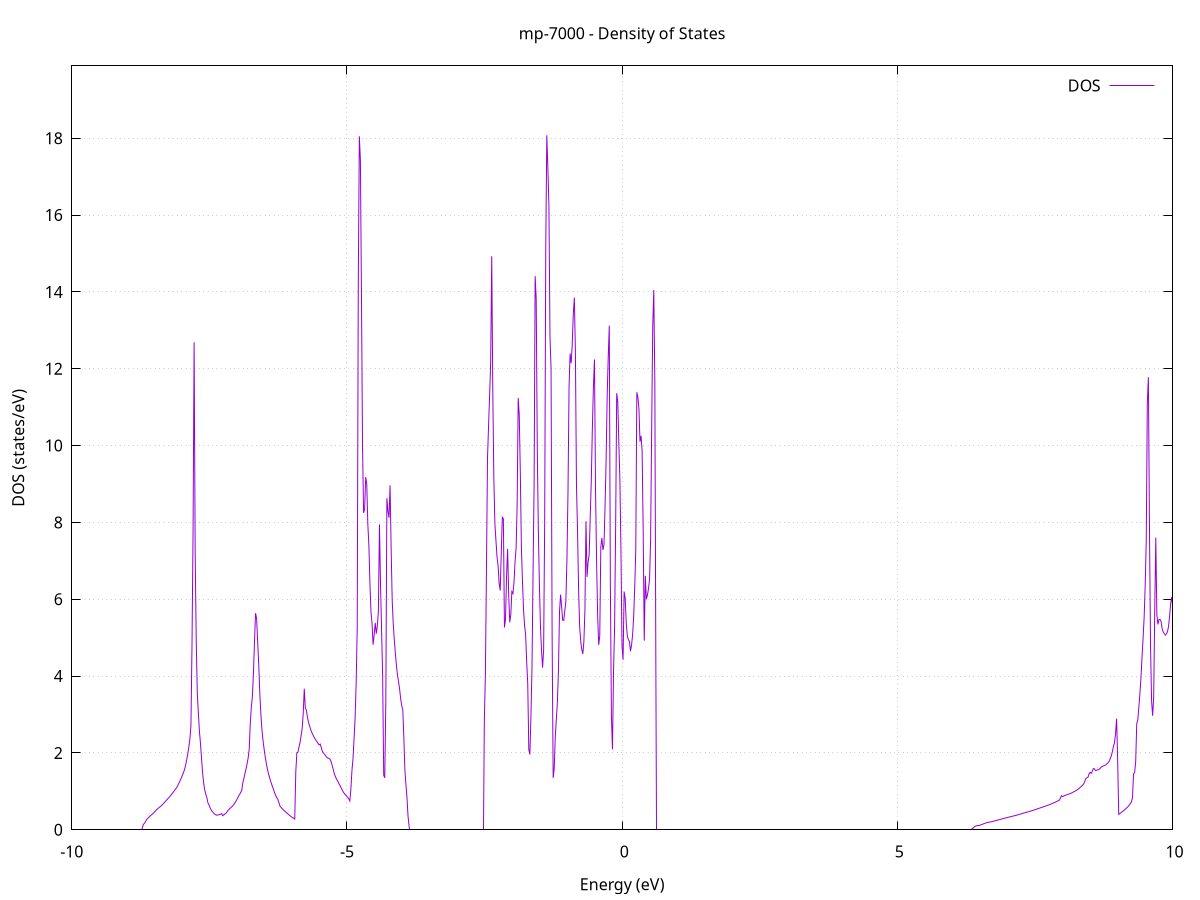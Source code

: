 set title 'mp-7000 - Density of States'
set xlabel 'Energy (eV)'
set ylabel 'DOS (states/eV)'
set grid
set xrange [-10:10]
set yrange [0:19.884]
set xzeroaxis lt -1
set terminal png size 800,600
set output 'mp-7000_dos_gnuplot.png'
plot '-' using 1:2 with lines title 'DOS'
-20.363000 0.000000
-20.343800 0.000000
-20.324500 0.000000
-20.305300 0.000000
-20.286000 0.000000
-20.266800 0.000000
-20.247500 0.000000
-20.228300 0.000000
-20.209100 0.000000
-20.189800 0.000000
-20.170600 0.000000
-20.151300 0.000000
-20.132100 0.000000
-20.112800 0.000000
-20.093600 0.000000
-20.074400 0.000000
-20.055100 0.000000
-20.035900 0.000000
-20.016600 0.000000
-19.997400 0.000000
-19.978100 0.000000
-19.958900 0.000000
-19.939600 0.000000
-19.920400 0.000000
-19.901200 0.000000
-19.881900 0.000000
-19.862700 0.000000
-19.843400 0.000000
-19.824200 0.000000
-19.804900 0.000000
-19.785700 0.000000
-19.766400 0.000000
-19.747200 0.000000
-19.728000 0.000000
-19.708700 0.000000
-19.689500 0.000000
-19.670200 0.000000
-19.651000 0.000000
-19.631700 0.000000
-19.612500 0.000000
-19.593200 0.000000
-19.574000 0.000000
-19.554800 0.000000
-19.535500 0.000000
-19.516300 0.000000
-19.497000 0.000000
-19.477800 0.000000
-19.458500 0.000000
-19.439300 0.000000
-19.420000 0.000000
-19.400800 0.000000
-19.381600 0.000000
-19.362300 0.000000
-19.343100 0.000000
-19.323800 0.000000
-19.304600 0.000000
-19.285300 0.000000
-19.266100 0.000000
-19.246800 0.000000
-19.227600 0.000000
-19.208400 0.000000
-19.189100 0.000000
-19.169900 0.000000
-19.150600 0.000000
-19.131400 0.000000
-19.112100 0.000000
-19.092900 0.000000
-19.073600 0.000000
-19.054400 0.000000
-19.035200 0.000000
-19.015900 0.000000
-18.996700 0.000000
-18.977400 0.000000
-18.958200 0.000000
-18.938900 0.000000
-18.919700 0.000000
-18.900400 0.000000
-18.881200 0.000000
-18.862000 0.000000
-18.842700 0.000000
-18.823500 0.000000
-18.804200 0.000000
-18.785000 0.000000
-18.765700 0.000000
-18.746500 0.000000
-18.727300 0.000000
-18.708000 0.000000
-18.688800 0.000000
-18.669500 0.000000
-18.650300 0.000000
-18.631000 0.000000
-18.611800 0.004900
-18.592500 0.521600
-18.573300 0.702600
-18.554100 0.961400
-18.534800 1.084600
-18.515600 1.255300
-18.496300 1.416400
-18.477100 1.565100
-18.457800 1.691300
-18.438600 1.834500
-18.419300 1.992700
-18.400100 2.129900
-18.380900 2.280600
-18.361600 2.449500
-18.342400 2.625000
-18.323100 2.804800
-18.303900 3.002600
-18.284600 3.253600
-18.265400 3.533900
-18.246100 4.067800
-18.226900 4.556700
-18.207700 5.037800
-18.188400 5.751400
-18.169200 7.434800
-18.149900 8.464500
-18.130700 9.919900
-18.111400 13.811900
-18.092200 8.519600
-18.072900 2.690200
-18.053700 1.630800
-18.034500 1.294200
-18.015200 1.124600
-17.996000 0.772300
-17.976700 0.878400
-17.957500 0.982700
-17.938200 1.078200
-17.919000 1.197600
-17.899700 1.323900
-17.880500 1.459100
-17.861300 1.713200
-17.842000 2.135300
-17.822800 2.434000
-17.803500 2.788800
-17.784300 3.373600
-17.765000 4.150500
-17.745800 5.222500
-17.726500 7.281800
-17.707300 13.730800
-17.688100 10.590700
-17.668800 6.582700
-17.649600 4.834400
-17.630300 3.819400
-17.611100 3.169200
-17.591800 2.720700
-17.572600 2.363000
-17.553400 1.834200
-17.534100 1.661200
-17.514900 1.507600
-17.495600 1.349700
-17.476400 1.215400
-17.457100 1.111700
-17.437900 1.024400
-17.418600 0.923700
-17.399400 0.800100
-17.380200 0.938900
-17.360900 0.934900
-17.341700 0.931300
-17.322400 1.038200
-17.303200 1.201600
-17.283900 1.479800
-17.264700 1.887200
-17.245400 2.625400
-17.226200 3.642500
-17.207000 4.709300
-17.187700 6.109500
-17.168500 10.795800
-17.149200 17.084600
-17.130000 7.076500
-17.110700 5.058100
-17.091500 4.023600
-17.072200 3.483800
-17.053000 3.060200
-17.033800 2.719400
-17.014500 2.488400
-16.995300 2.302500
-16.976000 2.131200
-16.956800 1.970100
-16.937500 1.836000
-16.918300 1.725000
-16.899000 1.616900
-16.879800 1.512200
-16.860600 1.413400
-16.841300 1.329200
-16.822100 1.237900
-16.802800 1.150100
-16.783600 1.065100
-16.764300 0.996100
-16.745100 0.930200
-16.725800 0.850500
-16.706600 0.765100
-16.687400 0.687500
-16.668100 0.621400
-16.648900 0.541300
-16.629600 0.457200
-16.610400 36.703500
-16.591100 54.157500
-16.571900 68.578200
-16.552600 56.414400
-16.533400 13.951000
-16.514200 0.000000
-16.494900 0.000000
-16.475700 0.000000
-16.456400 0.000000
-16.437200 0.000000
-16.417900 0.000000
-16.398700 0.000000
-16.379500 0.000000
-16.360200 0.000000
-16.341000 0.000000
-16.321700 0.000000
-16.302500 0.000000
-16.283200 0.000000
-16.264000 0.000000
-16.244700 0.000000
-16.225500 0.000000
-16.206300 0.000000
-16.187000 0.000000
-16.167800 0.000000
-16.148500 0.000000
-16.129300 0.000000
-16.110000 0.000000
-16.090800 0.000000
-16.071500 0.000000
-16.052300 0.000000
-16.033100 0.000000
-16.013800 0.000000
-15.994600 0.000000
-15.975300 0.000000
-15.956100 0.000000
-15.936800 0.000000
-15.917600 0.000000
-15.898300 0.000000
-15.879100 0.000000
-15.859900 0.000000
-15.840600 0.000000
-15.821400 0.000000
-15.802100 0.000000
-15.782900 0.000000
-15.763600 0.000000
-15.744400 0.000000
-15.725100 0.000000
-15.705900 0.000000
-15.686700 0.000000
-15.667400 0.000000
-15.648200 0.000000
-15.628900 0.000000
-15.609700 0.000000
-15.590400 0.000000
-15.571200 0.000000
-15.551900 0.000000
-15.532700 0.000000
-15.513500 0.000000
-15.494200 0.000000
-15.475000 0.000000
-15.455700 0.000000
-15.436500 0.000000
-15.417200 0.000000
-15.398000 0.000000
-15.378700 0.000000
-15.359500 0.000000
-15.340300 0.000000
-15.321000 0.000000
-15.301800 0.000000
-15.282500 0.000000
-15.263300 0.000000
-15.244000 0.000000
-15.224800 0.000000
-15.205500 0.000000
-15.186300 0.000000
-15.167100 0.000000
-15.147800 0.000000
-15.128600 0.000000
-15.109300 0.000000
-15.090100 0.000000
-15.070800 0.000000
-15.051600 0.000000
-15.032400 0.000000
-15.013100 0.000000
-14.993900 0.000000
-14.974600 0.000000
-14.955400 0.000000
-14.936100 0.000000
-14.916900 0.000000
-14.897600 0.000000
-14.878400 0.000000
-14.859200 0.000000
-14.839900 0.000000
-14.820700 0.000000
-14.801400 0.000000
-14.782200 0.000000
-14.762900 0.000000
-14.743700 0.000000
-14.724400 0.000000
-14.705200 0.000000
-14.686000 0.000000
-14.666700 0.000000
-14.647500 0.000000
-14.628200 0.000000
-14.609000 0.000000
-14.589700 0.000000
-14.570500 0.000000
-14.551200 0.000000
-14.532000 0.000000
-14.512800 0.000000
-14.493500 0.000000
-14.474300 0.000000
-14.455000 0.000000
-14.435800 0.000000
-14.416500 0.000000
-14.397300 0.000000
-14.378000 0.000000
-14.358800 0.000000
-14.339600 0.000000
-14.320300 0.000000
-14.301100 0.000000
-14.281800 0.000000
-14.262600 0.000000
-14.243300 0.000000
-14.224100 0.000000
-14.204800 0.000000
-14.185600 0.000000
-14.166400 0.000000
-14.147100 0.000000
-14.127900 0.000000
-14.108600 0.000000
-14.089400 0.000000
-14.070100 0.000000
-14.050900 0.000000
-14.031600 0.000000
-14.012400 0.000000
-13.993200 0.000000
-13.973900 0.000000
-13.954700 0.000000
-13.935400 0.000000
-13.916200 0.000000
-13.896900 0.000000
-13.877700 0.000000
-13.858500 0.000000
-13.839200 0.000000
-13.820000 0.000000
-13.800700 0.000000
-13.781500 0.000000
-13.762200 0.000000
-13.743000 0.000000
-13.723700 0.000000
-13.704500 0.000000
-13.685300 0.000000
-13.666000 0.000000
-13.646800 0.000000
-13.627500 0.000000
-13.608300 0.000000
-13.589000 0.000000
-13.569800 0.000000
-13.550500 0.000000
-13.531300 0.000000
-13.512100 0.000000
-13.492800 0.000000
-13.473600 0.000000
-13.454300 0.000000
-13.435100 0.000000
-13.415800 0.000000
-13.396600 0.000000
-13.377300 0.000000
-13.358100 0.000000
-13.338900 0.000000
-13.319600 0.000000
-13.300400 0.000000
-13.281100 0.000000
-13.261900 0.000000
-13.242600 0.000000
-13.223400 0.000000
-13.204100 0.000000
-13.184900 0.000000
-13.165700 0.000000
-13.146400 0.000000
-13.127200 0.000000
-13.107900 0.000000
-13.088700 0.000000
-13.069400 0.000000
-13.050200 0.000000
-13.030900 0.000000
-13.011700 0.000000
-12.992500 0.000000
-12.973200 0.000000
-12.954000 0.000000
-12.934700 0.000000
-12.915500 0.000000
-12.896200 0.000000
-12.877000 0.000000
-12.857700 0.000000
-12.838500 0.000000
-12.819300 0.000000
-12.800000 0.000000
-12.780800 0.000000
-12.761500 0.000000
-12.742300 0.000000
-12.723000 0.000000
-12.703800 0.000000
-12.684500 0.000000
-12.665300 0.000000
-12.646100 0.000000
-12.626800 0.000000
-12.607600 0.000000
-12.588300 0.000000
-12.569100 0.000000
-12.549800 0.000000
-12.530600 0.000000
-12.511400 0.000000
-12.492100 0.000000
-12.472900 0.000000
-12.453600 0.000000
-12.434400 0.000000
-12.415100 0.000000
-12.395900 0.000000
-12.376600 0.000000
-12.357400 0.000000
-12.338200 0.000000
-12.318900 0.000000
-12.299700 0.000000
-12.280400 0.000000
-12.261200 0.000000
-12.241900 0.000000
-12.222700 0.000000
-12.203400 0.000000
-12.184200 0.000000
-12.165000 0.000000
-12.145700 0.000000
-12.126500 0.000000
-12.107200 0.000000
-12.088000 0.000000
-12.068700 0.000000
-12.049500 0.000000
-12.030200 0.000000
-12.011000 0.000000
-11.991800 0.000000
-11.972500 0.000000
-11.953300 0.000000
-11.934000 0.000000
-11.914800 0.000000
-11.895500 0.000000
-11.876300 0.000000
-11.857000 0.000000
-11.837800 0.000000
-11.818600 0.000000
-11.799300 0.000000
-11.780100 0.000000
-11.760800 0.000000
-11.741600 0.000000
-11.722300 0.000000
-11.703100 0.000000
-11.683800 0.000000
-11.664600 0.000000
-11.645400 0.000000
-11.626100 0.000000
-11.606900 0.000000
-11.587600 0.000000
-11.568400 0.000000
-11.549100 0.000000
-11.529900 0.000000
-11.510600 0.000000
-11.491400 0.000000
-11.472200 0.000000
-11.452900 0.000000
-11.433700 0.000000
-11.414400 0.000000
-11.395200 0.000000
-11.375900 0.000000
-11.356700 0.000000
-11.337500 0.000000
-11.318200 0.000000
-11.299000 0.000000
-11.279700 0.000000
-11.260500 0.000000
-11.241200 0.000000
-11.222000 0.000000
-11.202700 0.000000
-11.183500 0.000000
-11.164300 0.000000
-11.145000 0.000000
-11.125800 0.000000
-11.106500 0.000000
-11.087300 0.000000
-11.068000 0.000000
-11.048800 0.000000
-11.029500 0.000000
-11.010300 0.000000
-10.991100 0.000000
-10.971800 0.000000
-10.952600 0.000000
-10.933300 0.000000
-10.914100 0.000000
-10.894800 0.000000
-10.875600 0.000000
-10.856300 0.000000
-10.837100 0.000000
-10.817900 0.000000
-10.798600 0.000000
-10.779400 0.000000
-10.760100 0.000000
-10.740900 0.000000
-10.721600 0.000000
-10.702400 0.000000
-10.683100 0.000000
-10.663900 0.000000
-10.644700 0.000000
-10.625400 0.000000
-10.606200 0.000000
-10.586900 0.000000
-10.567700 0.000000
-10.548400 0.000000
-10.529200 0.000000
-10.509900 0.000000
-10.490700 0.000000
-10.471500 0.000000
-10.452200 0.000000
-10.433000 0.000000
-10.413700 0.000000
-10.394500 0.000000
-10.375200 0.000000
-10.356000 0.000000
-10.336700 0.000000
-10.317500 0.000000
-10.298300 0.000000
-10.279000 0.000000
-10.259800 0.000000
-10.240500 0.000000
-10.221300 0.000000
-10.202000 0.000000
-10.182800 0.000000
-10.163600 0.000000
-10.144300 0.000000
-10.125100 0.000000
-10.105800 0.000000
-10.086600 0.000000
-10.067300 0.000000
-10.048100 0.000000
-10.028800 0.000000
-10.009600 0.000000
-9.990400 0.000000
-9.971100 0.000000
-9.951900 0.000000
-9.932600 0.000000
-9.913400 0.000000
-9.894100 0.000000
-9.874900 0.000000
-9.855600 0.000000
-9.836400 0.000000
-9.817200 0.000000
-9.797900 0.000000
-9.778700 0.000000
-9.759400 0.000000
-9.740200 0.000000
-9.720900 0.000000
-9.701700 0.000000
-9.682400 0.000000
-9.663200 0.000000
-9.644000 0.000000
-9.624700 0.000000
-9.605500 0.000000
-9.586200 0.000000
-9.567000 0.000000
-9.547700 0.000000
-9.528500 0.000000
-9.509200 0.000000
-9.490000 0.000000
-9.470800 0.000000
-9.451500 0.000000
-9.432300 0.000000
-9.413000 0.000000
-9.393800 0.000000
-9.374500 0.000000
-9.355300 0.000000
-9.336000 0.000000
-9.316800 0.000000
-9.297600 0.000000
-9.278300 0.000000
-9.259100 0.000000
-9.239800 0.000000
-9.220600 0.000000
-9.201300 0.000000
-9.182100 0.000000
-9.162800 0.000000
-9.143600 0.000000
-9.124400 0.000000
-9.105100 0.000000
-9.085900 0.000000
-9.066600 0.000000
-9.047400 0.000000
-9.028100 0.000000
-9.008900 0.000000
-8.989600 0.000000
-8.970400 0.000000
-8.951200 0.000000
-8.931900 0.000000
-8.912700 0.000000
-8.893400 0.000000
-8.874200 0.000000
-8.854900 0.000000
-8.835700 0.000000
-8.816500 0.000000
-8.797200 0.000000
-8.778000 0.000000
-8.758700 0.000000
-8.739500 0.000000
-8.720200 0.043500
-8.701000 0.137000
-8.681700 0.165200
-8.662500 0.209300
-8.643300 0.255200
-8.624000 0.291200
-8.604800 0.317700
-8.585500 0.348100
-8.566300 0.370700
-8.547000 0.393100
-8.527800 0.418400
-8.508500 0.445000
-8.489300 0.476200
-8.470100 0.507400
-8.450800 0.533500
-8.431600 0.556600
-8.412300 0.579500
-8.393100 0.601300
-8.373800 0.623100
-8.354600 0.651600
-8.335300 0.680300
-8.316100 0.710000
-8.296900 0.740500
-8.277600 0.771800
-8.258400 0.803500
-8.239100 0.833800
-8.219900 0.864100
-8.200600 0.896400
-8.181400 0.931600
-8.162100 0.967800
-8.142900 1.004300
-8.123700 1.041400
-8.104400 1.079400
-8.085200 1.120600
-8.065900 1.177500
-8.046700 1.234900
-8.027400 1.294800
-8.008200 1.357500
-7.988900 1.422900
-7.969700 1.492900
-7.950500 1.569600
-7.931200 1.684500
-7.912000 1.821300
-7.892700 1.974900
-7.873500 2.152000
-7.854200 2.357100
-7.835000 2.717400
-7.815700 4.820300
-7.796500 7.746100
-7.777300 12.685300
-7.758000 7.203000
-7.738800 4.912200
-7.719500 3.560700
-7.700300 3.036100
-7.681000 2.566800
-7.661800 2.241400
-7.642600 1.853700
-7.623300 1.482100
-7.604100 1.218600
-7.584800 1.036200
-7.565600 0.930800
-7.546300 0.844900
-7.527100 0.703100
-7.507800 0.648500
-7.488600 0.579600
-7.469400 0.522800
-7.450100 0.479400
-7.430900 0.446800
-7.411600 0.418100
-7.392400 0.396600
-7.373100 0.382500
-7.353900 0.382800
-7.334600 0.388300
-7.315400 0.396400
-7.296200 0.407000
-7.276900 0.419800
-7.257700 0.364800
-7.238400 0.389200
-7.219200 0.410300
-7.199900 0.429000
-7.180700 0.465000
-7.161400 0.503400
-7.142200 0.532800
-7.123000 0.559700
-7.103700 0.585800
-7.084500 0.610800
-7.065200 0.639600
-7.046000 0.677500
-7.026700 0.721000
-7.007500 0.769800
-6.988200 0.822000
-6.969000 0.875500
-6.949800 0.923000
-6.930500 0.970400
-6.911300 1.029700
-6.892000 1.225300
-6.872800 1.338100
-6.853500 1.460900
-6.834300 1.583200
-6.815000 1.718600
-6.795800 1.867700
-6.776600 2.092500
-6.757300 2.752300
-6.738100 3.186100
-6.718800 3.468000
-6.699600 4.065000
-6.680300 4.895100
-6.661100 5.637100
-6.641800 5.498100
-6.622600 4.899700
-6.603400 4.307400
-6.584100 3.570900
-6.564900 3.019700
-6.545600 2.617700
-6.526400 2.333800
-6.507100 2.117600
-6.487900 1.921700
-6.468600 1.751200
-6.449400 1.605100
-6.430200 1.481300
-6.410900 1.379000
-6.391700 1.284700
-6.372400 1.202300
-6.353200 1.120600
-6.333900 1.043100
-6.314700 0.964200
-6.295500 0.895000
-6.276200 0.836600
-6.257000 0.795800
-6.237700 0.712500
-6.218500 0.616600
-6.199200 0.585800
-6.180000 0.555800
-6.160700 0.526700
-6.141500 0.499500
-6.122300 0.475500
-6.103000 0.450900
-6.083800 0.425600
-6.064500 0.401100
-6.045300 0.377300
-6.026000 0.355300
-6.006800 0.334500
-5.987500 0.314500
-5.968300 0.302000
-5.949100 0.280400
-5.929800 1.507400
-5.910600 2.004100
-5.891300 2.016900
-5.872100 2.151600
-5.852800 2.272600
-5.833600 2.445800
-5.814300 2.631900
-5.795100 3.016600
-5.775900 3.674000
-5.756600 3.169000
-5.737400 3.112000
-5.718100 2.932500
-5.698900 2.792600
-5.679600 2.704800
-5.660400 2.614700
-5.641100 2.539800
-5.621900 2.483600
-5.602700 2.424400
-5.583400 2.374600
-5.564200 2.331600
-5.544900 2.291000
-5.525700 2.249700
-5.506400 2.209300
-5.487200 2.231800
-5.467900 2.144500
-5.448700 2.051300
-5.429500 2.004400
-5.410200 1.968800
-5.391000 1.932800
-5.371700 1.895100
-5.352500 1.868600
-5.333200 1.863500
-5.314000 1.850700
-5.294700 1.799800
-5.275500 1.714100
-5.256300 1.607900
-5.237000 1.495600
-5.217800 1.412400
-5.198500 1.346300
-5.179300 1.293500
-5.160000 1.243500
-5.140800 1.190600
-5.121600 1.135300
-5.102300 1.079000
-5.083100 1.025300
-5.063800 0.976200
-5.044600 0.940000
-5.025300 0.907900
-5.006100 0.875700
-4.986800 0.843700
-4.967600 0.806700
-4.948400 0.750900
-4.929100 1.055800
-4.909900 1.533900
-4.890600 1.846500
-4.871400 2.366600
-4.852100 2.915600
-4.832900 3.823100
-4.813600 5.247000
-4.794400 14.265100
-4.775200 18.051200
-4.755900 17.432900
-4.736700 13.935700
-4.717400 10.002600
-4.698200 8.248300
-4.678900 8.344300
-4.659700 9.179700
-4.640400 9.006700
-4.621200 7.962000
-4.602000 7.404500
-4.582700 6.413500
-4.563500 5.669100
-4.544200 5.363200
-4.525000 4.817000
-4.505700 5.077600
-4.486500 5.386400
-4.467200 5.104000
-4.448000 5.302500
-4.428800 5.708800
-4.409500 7.948700
-4.390300 6.391600
-4.371000 5.179000
-4.351800 4.008200
-4.332500 1.419800
-4.313300 1.351800
-4.294000 3.364000
-4.274800 8.630700
-4.255600 8.306800
-4.236300 8.122000
-4.217100 8.966200
-4.197800 7.353300
-4.178600 5.992500
-4.159300 5.356000
-4.140100 4.952800
-4.120800 4.597800
-4.101600 4.286300
-4.082400 4.031300
-4.063100 3.855300
-4.043900 3.666300
-4.024600 3.416100
-4.005400 3.224500
-3.986100 3.131900
-3.966900 2.413800
-3.947700 1.566900
-3.928400 1.175800
-3.909200 0.822200
-3.889900 0.343000
-3.870700 0.000000
-3.851400 0.000000
-3.832200 0.000000
-3.812900 0.000000
-3.793700 0.000000
-3.774500 0.000000
-3.755200 0.000000
-3.736000 0.000000
-3.716700 0.000000
-3.697500 0.000000
-3.678200 0.000000
-3.659000 0.000000
-3.639700 0.000000
-3.620500 0.000000
-3.601300 0.000000
-3.582000 0.000000
-3.562800 0.000000
-3.543500 0.000000
-3.524300 0.000000
-3.505000 0.000000
-3.485800 0.000000
-3.466500 0.000000
-3.447300 0.000000
-3.428100 0.000000
-3.408800 0.000000
-3.389600 0.000000
-3.370300 0.000000
-3.351100 0.000000
-3.331800 0.000000
-3.312600 0.000000
-3.293300 0.000000
-3.274100 0.000000
-3.254900 0.000000
-3.235600 0.000000
-3.216400 0.000000
-3.197100 0.000000
-3.177900 0.000000
-3.158600 0.000000
-3.139400 0.000000
-3.120100 0.000000
-3.100900 0.000000
-3.081700 0.000000
-3.062400 0.000000
-3.043200 0.000000
-3.023900 0.000000
-3.004700 0.000000
-2.985400 0.000000
-2.966200 0.000000
-2.946900 0.000000
-2.927700 0.000000
-2.908500 0.000000
-2.889200 0.000000
-2.870000 0.000000
-2.850700 0.000000
-2.831500 0.000000
-2.812200 0.000000
-2.793000 0.000000
-2.773700 0.000000
-2.754500 0.000000
-2.735300 0.000000
-2.716000 0.000000
-2.696800 0.000000
-2.677500 0.000000
-2.658300 0.000000
-2.639000 0.000000
-2.619800 0.000000
-2.600600 0.000000
-2.581300 0.000000
-2.562100 0.000000
-2.542800 0.000000
-2.523600 0.000000
-2.504300 2.824400
-2.485100 4.016500
-2.465800 6.709100
-2.446600 9.670400
-2.427400 10.506600
-2.408100 11.298100
-2.388900 12.163600
-2.369600 14.927800
-2.350400 11.409100
-2.331100 9.113400
-2.311900 7.952200
-2.292600 7.520500
-2.273400 7.102600
-2.254200 6.869900
-2.234900 6.407100
-2.215700 6.232100
-2.196400 7.207900
-2.177200 8.134300
-2.157900 8.096100
-2.138700 5.265400
-2.119400 5.486800
-2.100200 6.606200
-2.081000 7.311100
-2.061700 6.113500
-2.042500 5.401400
-2.023200 5.598700
-2.004000 6.200800
-1.984700 6.149200
-1.965500 6.424900
-1.946200 6.973300
-1.927000 7.320600
-1.907800 8.461300
-1.888500 11.237800
-1.869300 10.787200
-1.850000 9.288800
-1.830800 7.361200
-1.811500 6.485600
-1.792300 5.743600
-1.773000 5.315800
-1.753800 5.079000
-1.734600 4.376900
-1.715300 3.806200
-1.696100 2.083500
-1.676800 1.960900
-1.657600 2.920000
-1.638300 4.196300
-1.619100 6.665300
-1.599800 8.958000
-1.580600 14.410800
-1.561400 13.815700
-1.542100 9.925600
-1.522900 7.815900
-1.503600 6.397100
-1.484400 5.300000
-1.465100 4.676800
-1.445900 4.218000
-1.426700 4.673000
-1.407400 8.040600
-1.388200 15.118200
-1.368900 18.076300
-1.349700 17.234700
-1.330400 16.236200
-1.311200 12.834200
-1.291900 12.022600
-1.272700 5.129300
-1.253500 1.351800
-1.234200 1.602300
-1.215000 2.413400
-1.195700 2.882400
-1.176500 3.327500
-1.157200 4.144900
-1.138000 5.676900
-1.118700 6.121300
-1.099500 5.804100
-1.080300 5.453500
-1.061000 5.451400
-1.041800 5.701500
-1.022500 5.953300
-1.003300 7.017900
-0.984000 8.785200
-0.964800 11.517500
-0.945500 12.394600
-0.926300 12.148300
-0.907100 12.632400
-0.887800 13.408800
-0.868600 13.853100
-0.849300 12.459800
-0.830100 8.986000
-0.810800 7.798600
-0.791600 6.271000
-0.772300 5.301100
-0.753100 4.913600
-0.733900 4.701300
-0.714600 4.574700
-0.695400 4.897400
-0.676100 5.722500
-0.656900 8.033600
-0.637600 6.582600
-0.618400 6.978900
-0.599100 7.164400
-0.579900 8.152400
-0.560700 9.081400
-0.541400 10.424500
-0.522200 11.529200
-0.502900 12.241800
-0.483700 8.868100
-0.464400 6.995400
-0.445200 5.578500
-0.425900 4.813400
-0.406700 5.045900
-0.387500 7.365000
-0.368200 7.597500
-0.349000 7.281900
-0.329700 7.423700
-0.310500 8.423700
-0.291200 9.616200
-0.272000 11.290200
-0.252800 12.313500
-0.233500 13.124000
-0.214300 6.422700
-0.195000 2.973400
-0.175800 2.094300
-0.156500 4.113000
-0.137300 5.273500
-0.118000 7.904500
-0.098800 11.363500
-0.079600 11.138600
-0.060300 10.070700
-0.041100 9.126000
-0.021800 7.266600
-0.002600 4.787900
0.016700 4.425800
0.035900 6.198900
0.055200 6.027500
0.074400 5.396600
0.093600 5.046900
0.112900 4.953800
0.132100 4.904300
0.151400 4.649600
0.170600 4.804700
0.189900 5.077000
0.209100 5.538700
0.228400 6.318000
0.247600 7.276400
0.266800 11.386800
0.286100 11.263900
0.305300 10.955500
0.324600 10.100500
0.343800 10.253700
0.363100 9.856800
0.382300 7.781500
0.401600 4.922100
0.420800 6.611300
0.440000 5.996900
0.459300 6.107100
0.478500 6.277300
0.497800 6.517300
0.517000 7.514600
0.536300 10.416600
0.555500 13.068800
0.574800 14.048800
0.594000 11.651800
0.613200 3.957600
0.632500 0.000000
0.651700 0.000000
0.671000 0.000000
0.690200 0.000000
0.709500 0.000000
0.728700 0.000000
0.748000 0.000000
0.767200 0.000000
0.786400 0.000000
0.805700 0.000000
0.824900 0.000000
0.844200 0.000000
0.863400 0.000000
0.882700 0.000000
0.901900 0.000000
0.921200 0.000000
0.940400 0.000000
0.959600 0.000000
0.978900 0.000000
0.998100 0.000000
1.017400 0.000000
1.036600 0.000000
1.055900 0.000000
1.075100 0.000000
1.094300 0.000000
1.113600 0.000000
1.132800 0.000000
1.152100 0.000000
1.171300 0.000000
1.190600 0.000000
1.209800 0.000000
1.229100 0.000000
1.248300 0.000000
1.267500 0.000000
1.286800 0.000000
1.306000 0.000000
1.325300 0.000000
1.344500 0.000000
1.363800 0.000000
1.383000 0.000000
1.402300 0.000000
1.421500 0.000000
1.440700 0.000000
1.460000 0.000000
1.479200 0.000000
1.498500 0.000000
1.517700 0.000000
1.537000 0.000000
1.556200 0.000000
1.575500 0.000000
1.594700 0.000000
1.613900 0.000000
1.633200 0.000000
1.652400 0.000000
1.671700 0.000000
1.690900 0.000000
1.710200 0.000000
1.729400 0.000000
1.748700 0.000000
1.767900 0.000000
1.787100 0.000000
1.806400 0.000000
1.825600 0.000000
1.844900 0.000000
1.864100 0.000000
1.883400 0.000000
1.902600 0.000000
1.921900 0.000000
1.941100 0.000000
1.960300 0.000000
1.979600 0.000000
1.998800 0.000000
2.018100 0.000000
2.037300 0.000000
2.056600 0.000000
2.075800 0.000000
2.095100 0.000000
2.114300 0.000000
2.133500 0.000000
2.152800 0.000000
2.172000 0.000000
2.191300 0.000000
2.210500 0.000000
2.229800 0.000000
2.249000 0.000000
2.268200 0.000000
2.287500 0.000000
2.306700 0.000000
2.326000 0.000000
2.345200 0.000000
2.364500 0.000000
2.383700 0.000000
2.403000 0.000000
2.422200 0.000000
2.441400 0.000000
2.460700 0.000000
2.479900 0.000000
2.499200 0.000000
2.518400 0.000000
2.537700 0.000000
2.556900 0.000000
2.576200 0.000000
2.595400 0.000000
2.614600 0.000000
2.633900 0.000000
2.653100 0.000000
2.672400 0.000000
2.691600 0.000000
2.710900 0.000000
2.730100 0.000000
2.749400 0.000000
2.768600 0.000000
2.787800 0.000000
2.807100 0.000000
2.826300 0.000000
2.845600 0.000000
2.864800 0.000000
2.884100 0.000000
2.903300 0.000000
2.922600 0.000000
2.941800 0.000000
2.961000 0.000000
2.980300 0.000000
2.999500 0.000000
3.018800 0.000000
3.038000 0.000000
3.057300 0.000000
3.076500 0.000000
3.095800 0.000000
3.115000 0.000000
3.134200 0.000000
3.153500 0.000000
3.172700 0.000000
3.192000 0.000000
3.211200 0.000000
3.230500 0.000000
3.249700 0.000000
3.269000 0.000000
3.288200 0.000000
3.307400 0.000000
3.326700 0.000000
3.345900 0.000000
3.365200 0.000000
3.384400 0.000000
3.403700 0.000000
3.422900 0.000000
3.442200 0.000000
3.461400 0.000000
3.480600 0.000000
3.499900 0.000000
3.519100 0.000000
3.538400 0.000000
3.557600 0.000000
3.576900 0.000000
3.596100 0.000000
3.615300 0.000000
3.634600 0.000000
3.653800 0.000000
3.673100 0.000000
3.692300 0.000000
3.711600 0.000000
3.730800 0.000000
3.750100 0.000000
3.769300 0.000000
3.788500 0.000000
3.807800 0.000000
3.827000 0.000000
3.846300 0.000000
3.865500 0.000000
3.884800 0.000000
3.904000 0.000000
3.923300 0.000000
3.942500 0.000000
3.961700 0.000000
3.981000 0.000000
4.000200 0.000000
4.019500 0.000000
4.038700 0.000000
4.058000 0.000000
4.077200 0.000000
4.096500 0.000000
4.115700 0.000000
4.134900 0.000000
4.154200 0.000000
4.173400 0.000000
4.192700 0.000000
4.211900 0.000000
4.231200 0.000000
4.250400 0.000000
4.269700 0.000000
4.288900 0.000000
4.308100 0.000000
4.327400 0.000000
4.346600 0.000000
4.365900 0.000000
4.385100 0.000000
4.404400 0.000000
4.423600 0.000000
4.442900 0.000000
4.462100 0.000000
4.481300 0.000000
4.500600 0.000000
4.519800 0.000000
4.539100 0.000000
4.558300 0.000000
4.577600 0.000000
4.596800 0.000000
4.616100 0.000000
4.635300 0.000000
4.654500 0.000000
4.673800 0.000000
4.693000 0.000000
4.712300 0.000000
4.731500 0.000000
4.750800 0.000000
4.770000 0.000000
4.789200 0.000000
4.808500 0.000000
4.827700 0.000000
4.847000 0.000000
4.866200 0.000000
4.885500 0.000000
4.904700 0.000000
4.924000 0.000000
4.943200 0.000000
4.962400 0.000000
4.981700 0.000000
5.000900 0.000000
5.020200 0.000000
5.039400 0.000000
5.058700 0.000000
5.077900 0.000000
5.097200 0.000000
5.116400 0.000000
5.135600 0.000000
5.154900 0.000000
5.174100 0.000000
5.193400 0.000000
5.212600 0.000000
5.231900 0.000000
5.251100 0.000000
5.270400 0.000000
5.289600 0.000000
5.308800 0.000000
5.328100 0.000000
5.347300 0.000000
5.366600 0.000000
5.385800 0.000000
5.405100 0.000000
5.424300 0.000000
5.443600 0.000000
5.462800 0.000000
5.482000 0.000000
5.501300 0.000000
5.520500 0.000000
5.539800 0.000000
5.559000 0.000000
5.578300 0.000000
5.597500 0.000000
5.616800 0.000000
5.636000 0.000000
5.655200 0.000000
5.674500 0.000000
5.693700 0.000000
5.713000 0.000000
5.732200 0.000000
5.751500 0.000000
5.770700 0.000000
5.790000 0.000000
5.809200 0.000000
5.828400 0.000000
5.847700 0.000000
5.866900 0.000000
5.886200 0.000000
5.905400 0.000000
5.924700 0.000000
5.943900 0.000000
5.963100 0.000000
5.982400 0.000000
6.001600 0.000000
6.020900 0.000000
6.040100 0.000000
6.059400 0.000000
6.078600 0.000000
6.097900 0.000000
6.117100 0.000000
6.136300 0.000000
6.155600 0.000000
6.174800 0.000000
6.194100 0.000000
6.213300 0.000000
6.232600 0.000000
6.251800 0.000000
6.271100 0.000000
6.290300 0.000000
6.309500 0.000000
6.328800 0.003800
6.348000 0.014600
6.367300 0.032700
6.386500 0.057900
6.405800 0.084900
6.425000 0.097200
6.444300 0.105200
6.463500 0.108900
6.482700 0.110500
6.502000 0.120200
6.521200 0.130200
6.540500 0.140600
6.559700 0.151100
6.579000 0.162000
6.598200 0.172100
6.617500 0.181200
6.636700 0.188900
6.655900 0.194600
6.675200 0.199400
6.694400 0.204400
6.713700 0.210100
6.732900 0.217200
6.752200 0.224500
6.771400 0.231800
6.790700 0.239200
6.809900 0.246500
6.829100 0.253900
6.848400 0.261200
6.867600 0.268600
6.886900 0.276400
6.906100 0.284100
6.925400 0.291300
6.944600 0.298700
6.963900 0.306000
6.983100 0.313800
7.002300 0.321400
7.021600 0.328400
7.040800 0.334900
7.060100 0.340900
7.079300 0.347600
7.098600 0.354400
7.117800 0.361200
7.137100 0.368100
7.156300 0.375000
7.175500 0.383000
7.194800 0.391100
7.214000 0.399200
7.233300 0.407500
7.252500 0.415800
7.271800 0.424300
7.291000 0.432500
7.310200 0.440500
7.329500 0.448300
7.348700 0.456200
7.368000 0.464200
7.387200 0.472300
7.406500 0.480400
7.425700 0.488600
7.445000 0.496800
7.464200 0.505700
7.483400 0.514800
7.502700 0.523700
7.521900 0.532900
7.541200 0.542200
7.560400 0.551500
7.579700 0.560800
7.598900 0.570200
7.618200 0.579600
7.637400 0.589000
7.656600 0.598500
7.675900 0.608000
7.695100 0.617700
7.714400 0.627400
7.733600 0.637400
7.752900 0.647500
7.772100 0.658300
7.791400 0.669800
7.810600 0.681800
7.829800 0.694100
7.849100 0.706400
7.868300 0.718900
7.887600 0.731600
7.906800 0.744400
7.926100 0.757300
7.945300 0.770200
7.964600 0.831400
7.983800 0.888600
8.003000 0.864900
8.022300 0.877400
8.041500 0.889500
8.060800 0.901200
8.080000 0.912500
8.099300 0.922100
8.118500 0.930300
8.137800 0.939000
8.157000 0.951200
8.176200 0.965300
8.195500 0.980100
8.214700 0.995200
8.234000 1.010800
8.253200 1.026800
8.272500 1.043200
8.291700 1.063600
8.311000 1.086800
8.330200 1.111800
8.349400 1.138100
8.368700 1.165600
8.387900 1.195000
8.407200 1.268000
8.426400 1.333600
8.445700 1.353600
8.464900 1.369300
8.484100 1.454100
8.503400 1.495300
8.522600 1.468600
8.541900 1.517800
8.561100 1.590100
8.580400 1.589100
8.599600 1.542500
8.618900 1.547900
8.638100 1.558200
8.657300 1.566500
8.676600 1.583900
8.695800 1.618800
8.715100 1.642200
8.734300 1.655400
8.753600 1.664700
8.772800 1.678500
8.792100 1.696200
8.811300 1.723100
8.830500 1.744900
8.849800 1.785300
8.869000 1.854600
8.888300 1.922800
8.907500 2.033900
8.926800 2.167700
8.946000 2.268100
8.965300 2.501400
8.984500 2.893400
9.003700 1.806300
9.023000 0.403200
9.042200 0.421900
9.061500 0.441600
9.080700 0.462300
9.100000 0.484100
9.119200 0.506900
9.138500 0.530700
9.157700 0.556000
9.176900 0.580300
9.196200 0.609700
9.215400 0.644300
9.234700 0.682900
9.253900 0.724000
9.273200 0.847300
9.292400 1.458500
9.311700 1.487700
9.330900 1.761400
9.350100 2.764900
9.369400 2.851500
9.388600 3.194800
9.407900 3.545600
9.427100 3.951600
9.446400 4.486900
9.465600 4.991800
9.484900 5.527700
9.504100 6.369900
9.523300 7.545700
9.542600 11.115700
9.561800 11.779700
9.581100 7.969800
9.600300 4.860900
9.619600 3.364900
9.638800 2.967800
9.658100 3.441600
9.677300 5.709600
9.696500 7.603800
9.715800 5.598000
9.735000 5.346400
9.754300 5.471400
9.773500 5.475200
9.792800 5.421400
9.812000 5.228500
9.831200 5.147200
9.850500 5.108100
9.869700 5.066900
9.889000 5.099200
9.908200 5.150300
9.927500 5.289200
9.946700 5.542100
9.966000 5.877300
9.985200 6.057100
10.004400 5.824300
10.023700 5.899000
10.042900 5.281700
10.062200 3.952500
10.081400 3.050700
10.100700 2.769600
10.119900 2.700300
10.139200 2.667800
10.158400 2.652600
10.177600 3.197600
10.196900 3.806800
10.216100 4.202000
10.235400 4.736600
10.254600 5.671200
10.273900 5.558300
10.293100 5.732100
10.312400 6.252800
10.331600 6.718800
10.350800 7.347700
10.370100 8.391900
10.389300 8.403000
10.408600 7.760700
10.427800 6.188000
10.447100 3.966900
10.466300 3.845400
10.485600 3.929800
10.504800 4.488600
10.524000 4.581700
10.543300 5.765900
10.562500 7.287700
10.581800 7.711400
10.601000 7.752500
10.620300 7.080300
10.639500 6.625100
10.658800 5.822100
10.678000 5.093900
10.697200 4.892400
10.716500 4.760700
10.735700 5.250500
10.755000 5.278300
10.774200 1.491100
10.793500 2.882000
10.812700 6.421000
10.832000 10.895900
10.851200 14.220400
10.870400 13.815400
10.889700 12.561700
10.908900 8.445500
10.928200 5.528800
10.947400 3.565500
10.966700 4.211800
10.985900 5.172800
11.005100 6.413900
11.024400 5.026900
11.043600 4.726700
11.062900 4.570800
11.082100 4.542100
11.101400 4.441300
11.120600 4.324700
11.139900 4.151600
11.159100 4.208800
11.178300 4.383300
11.197600 5.464500
11.216800 4.667300
11.236100 4.180800
11.255300 4.190600
11.274600 3.898200
11.293800 3.217500
11.313100 2.820200
11.332300 3.059900
11.351500 3.370700
11.370800 3.738600
11.390000 4.174600
11.409300 4.480100
11.428500 4.201100
11.447800 4.295200
11.467000 4.461500
11.486300 4.653300
11.505500 4.797700
11.524700 4.947100
11.544000 5.051800
11.563200 4.957700
11.582500 5.021900
11.601700 4.335900
11.621000 4.088900
11.640200 3.821100
11.659500 3.484500
11.678700 3.318900
11.697900 3.306700
11.717200 3.183000
11.736400 3.167300
11.755700 3.178400
11.774900 3.171200
11.794200 3.738200
11.813400 3.651400
11.832700 4.087400
11.851900 4.261300
11.871100 3.927400
11.890400 4.017600
11.909600 3.294700
11.928900 3.148300
11.948100 3.048000
11.967400 3.038000
11.986600 3.031700
12.005900 3.045000
12.025100 3.129100
12.044300 3.165600
12.063600 3.191000
12.082800 3.201500
12.102100 3.318000
12.121300 3.441300
12.140600 3.722600
12.159800 4.113900
12.179000 4.999000
12.198300 4.839500
12.217500 5.010100
12.236800 4.706600
12.256000 4.412500
12.275300 4.340300
12.294500 4.329200
12.313800 4.402100
12.333000 4.513700
12.352200 4.799400
12.371500 5.080000
12.390700 5.317800
12.410000 5.499200
12.429200 5.821500
12.448500 5.913200
12.467700 5.871900
12.487000 5.796900
12.506200 5.780400
12.525400 5.743600
12.544700 5.700800
12.563900 5.591300
12.583200 5.388400
12.602400 5.222700
12.621700 5.220000
12.640900 5.323300
12.660200 5.463500
12.679400 5.818600
12.698600 6.708300
12.717900 7.131400
12.737100 7.103000
12.756400 6.885600
12.775600 6.750700
12.794900 6.790800
12.814100 6.667000
12.833400 6.579900
12.852600 6.437100
12.871800 6.367000
12.891100 6.018900
12.910300 6.078300
12.929600 6.051100
12.948800 5.884100
12.968100 5.743900
12.987300 5.911800
13.006600 6.382400
13.025800 6.679100
13.045000 6.891900
13.064300 7.795400
13.083500 7.455100
13.102800 8.193900
13.122000 9.386700
13.141300 8.153800
13.160500 7.262100
13.179800 6.135700
13.199000 5.624600
13.218200 5.122900
13.237500 4.069200
13.256700 3.517200
13.276000 3.140400
13.295200 2.853000
13.314500 2.739800
13.333700 2.856100
13.353000 3.099500
13.372200 3.570000
13.391400 3.602200
13.410700 3.636000
13.429900 3.731500
13.449200 3.791600
13.468400 3.796800
13.487700 3.823100
13.506900 3.853400
13.526100 3.916900
13.545400 3.941400
13.564600 4.020900
13.583900 4.119600
13.603100 4.245100
13.622400 4.328700
13.641600 5.002500
13.660900 4.673100
13.680100 4.562200
13.699300 4.592400
13.718600 4.621400
13.737800 4.626700
13.757100 4.527600
13.776300 3.977500
13.795600 3.591100
13.814800 3.373400
13.834100 3.208600
13.853300 3.175700
13.872500 3.162600
13.891800 3.164400
13.911000 2.910200
13.930300 2.717600
13.949500 2.481000
13.968800 2.276100
13.988000 2.158100
14.007300 2.036900
14.026500 1.889100
14.045700 1.678400
14.065000 1.451600
14.084200 1.471000
14.103500 1.460700
14.122700 1.476100
14.142000 1.658300
14.161200 1.961500
14.180500 2.204700
14.199700 2.641600
14.218900 3.467500
14.238200 4.913000
14.257400 5.166300
14.276700 5.524000
14.295900 6.024300
14.315200 6.030200
14.334400 5.810700
14.353700 4.744100
14.372900 3.886700
14.392100 3.726100
14.411400 3.597900
14.430600 3.547200
14.449900 3.530000
14.469100 3.576300
14.488400 3.652700
14.507600 3.803600
14.526900 3.968600
14.546100 4.140000
14.565300 4.084200
14.584600 4.021100
14.603800 4.062100
14.623100 4.003300
14.642300 3.390800
14.661600 2.219200
14.680800 1.893500
14.700000 1.644700
14.719300 1.311500
14.738500 2.841500
14.757800 2.609200
14.777000 2.564900
14.796300 2.504200
14.815500 2.444500
14.834800 2.418400
14.854000 2.384200
14.873200 2.238400
14.892500 2.162200
14.911700 2.270400
14.931000 2.448600
14.950200 2.854600
14.969500 3.662800
14.988700 4.606600
15.008000 4.391200
15.027200 3.736300
15.046400 3.514900
15.065700 3.449700
15.084900 3.247300
15.104200 3.016200
15.123400 3.062100
15.142700 3.132100
15.161900 3.206900
15.181200 3.302600
15.200400 3.425200
15.219600 3.836100
15.238900 3.925600
15.258100 3.946400
15.277400 4.111500
15.296600 4.236100
15.315900 4.417900
15.335100 4.673200
15.354400 5.006500
15.373600 5.354500
15.392800 6.165200
15.412100 6.028100
15.431300 4.914700
15.450600 3.984600
15.469800 3.865100
15.489100 3.829900
15.508300 3.916100
15.527600 4.096200
15.546800 3.965800
15.566000 3.529900
15.585300 3.346500
15.604500 3.262600
15.623800 3.227000
15.643000 3.140200
15.662300 2.929300
15.681500 2.528600
15.700800 2.440400
15.720000 2.506000
15.739200 2.557200
15.758500 2.653100
15.777700 2.769200
15.797000 2.399500
15.816200 1.926800
15.835500 1.607100
15.854700 1.351100
15.874000 1.165000
15.893200 1.025300
15.912400 0.917100
15.931700 0.818400
15.950900 0.758000
15.970200 0.706900
15.989400 0.675300
16.008700 0.651100
16.027900 0.573300
16.047100 0.504200
16.066400 0.460600
16.085600 0.418700
16.104900 0.378500
16.124100 0.339900
16.143400 0.302900
16.162600 0.242700
16.181900 0.209100
16.201100 0.188100
16.220300 0.168000
16.239600 0.148900
16.258800 0.130800
16.278100 0.113700
16.297300 0.097600
16.316600 0.082400
16.335800 0.068200
16.355100 0.055000
16.374300 0.042800
16.393500 0.000000
16.412800 0.000000
16.432000 0.000000
16.451300 0.000000
16.470500 0.000000
16.489800 0.000000
16.509000 0.000000
16.528300 0.000000
16.547500 0.000000
16.566700 0.000000
16.586000 0.000000
16.605200 0.000000
16.624500 0.000000
16.643700 0.000000
16.663000 0.000000
16.682200 0.000000
16.701500 0.000000
16.720700 0.000000
16.739900 0.000000
16.759200 0.000000
16.778400 0.000000
16.797700 0.000000
16.816900 0.000000
16.836200 0.000000
16.855400 0.000000
16.874700 0.000000
16.893900 0.000000
16.913100 0.000000
16.932400 0.000000
16.951600 0.000000
16.970900 0.000000
16.990100 0.000000
17.009400 0.000000
17.028600 0.000000
17.047900 0.000000
17.067100 0.000000
17.086300 0.000000
17.105600 0.000000
17.124800 0.000000
17.144100 0.000000
17.163300 0.000000
17.182600 0.000000
17.201800 0.000000
17.221000 0.000000
17.240300 0.000000
17.259500 0.000000
17.278800 0.000000
17.298000 0.000000
17.317300 0.000000
17.336500 0.000000
17.355800 0.000000
17.375000 0.000000
17.394200 0.000000
17.413500 0.000000
17.432700 0.000000
17.452000 0.000000
17.471200 0.000000
17.490500 0.000000
17.509700 0.000000
17.529000 0.000000
17.548200 0.000000
17.567400 0.000000
17.586700 0.000000
17.605900 0.000000
17.625200 0.000000
17.644400 0.000000
17.663700 0.000000
17.682900 0.000000
17.702200 0.000000
17.721400 0.000000
17.740600 0.000000
17.759900 0.000000
17.779100 0.000000
17.798400 0.000000
17.817600 0.000000
17.836900 0.000000
17.856100 0.000000
17.875400 0.000000
17.894600 0.000000
17.913800 0.000000
17.933100 0.000000
17.952300 0.000000
17.971600 0.000000
17.990800 0.000000
18.010100 0.000000
18.029300 0.000000
18.048600 0.000000
18.067800 0.000000
18.087000 0.000000
18.106300 0.000000
18.125500 0.000000
e
